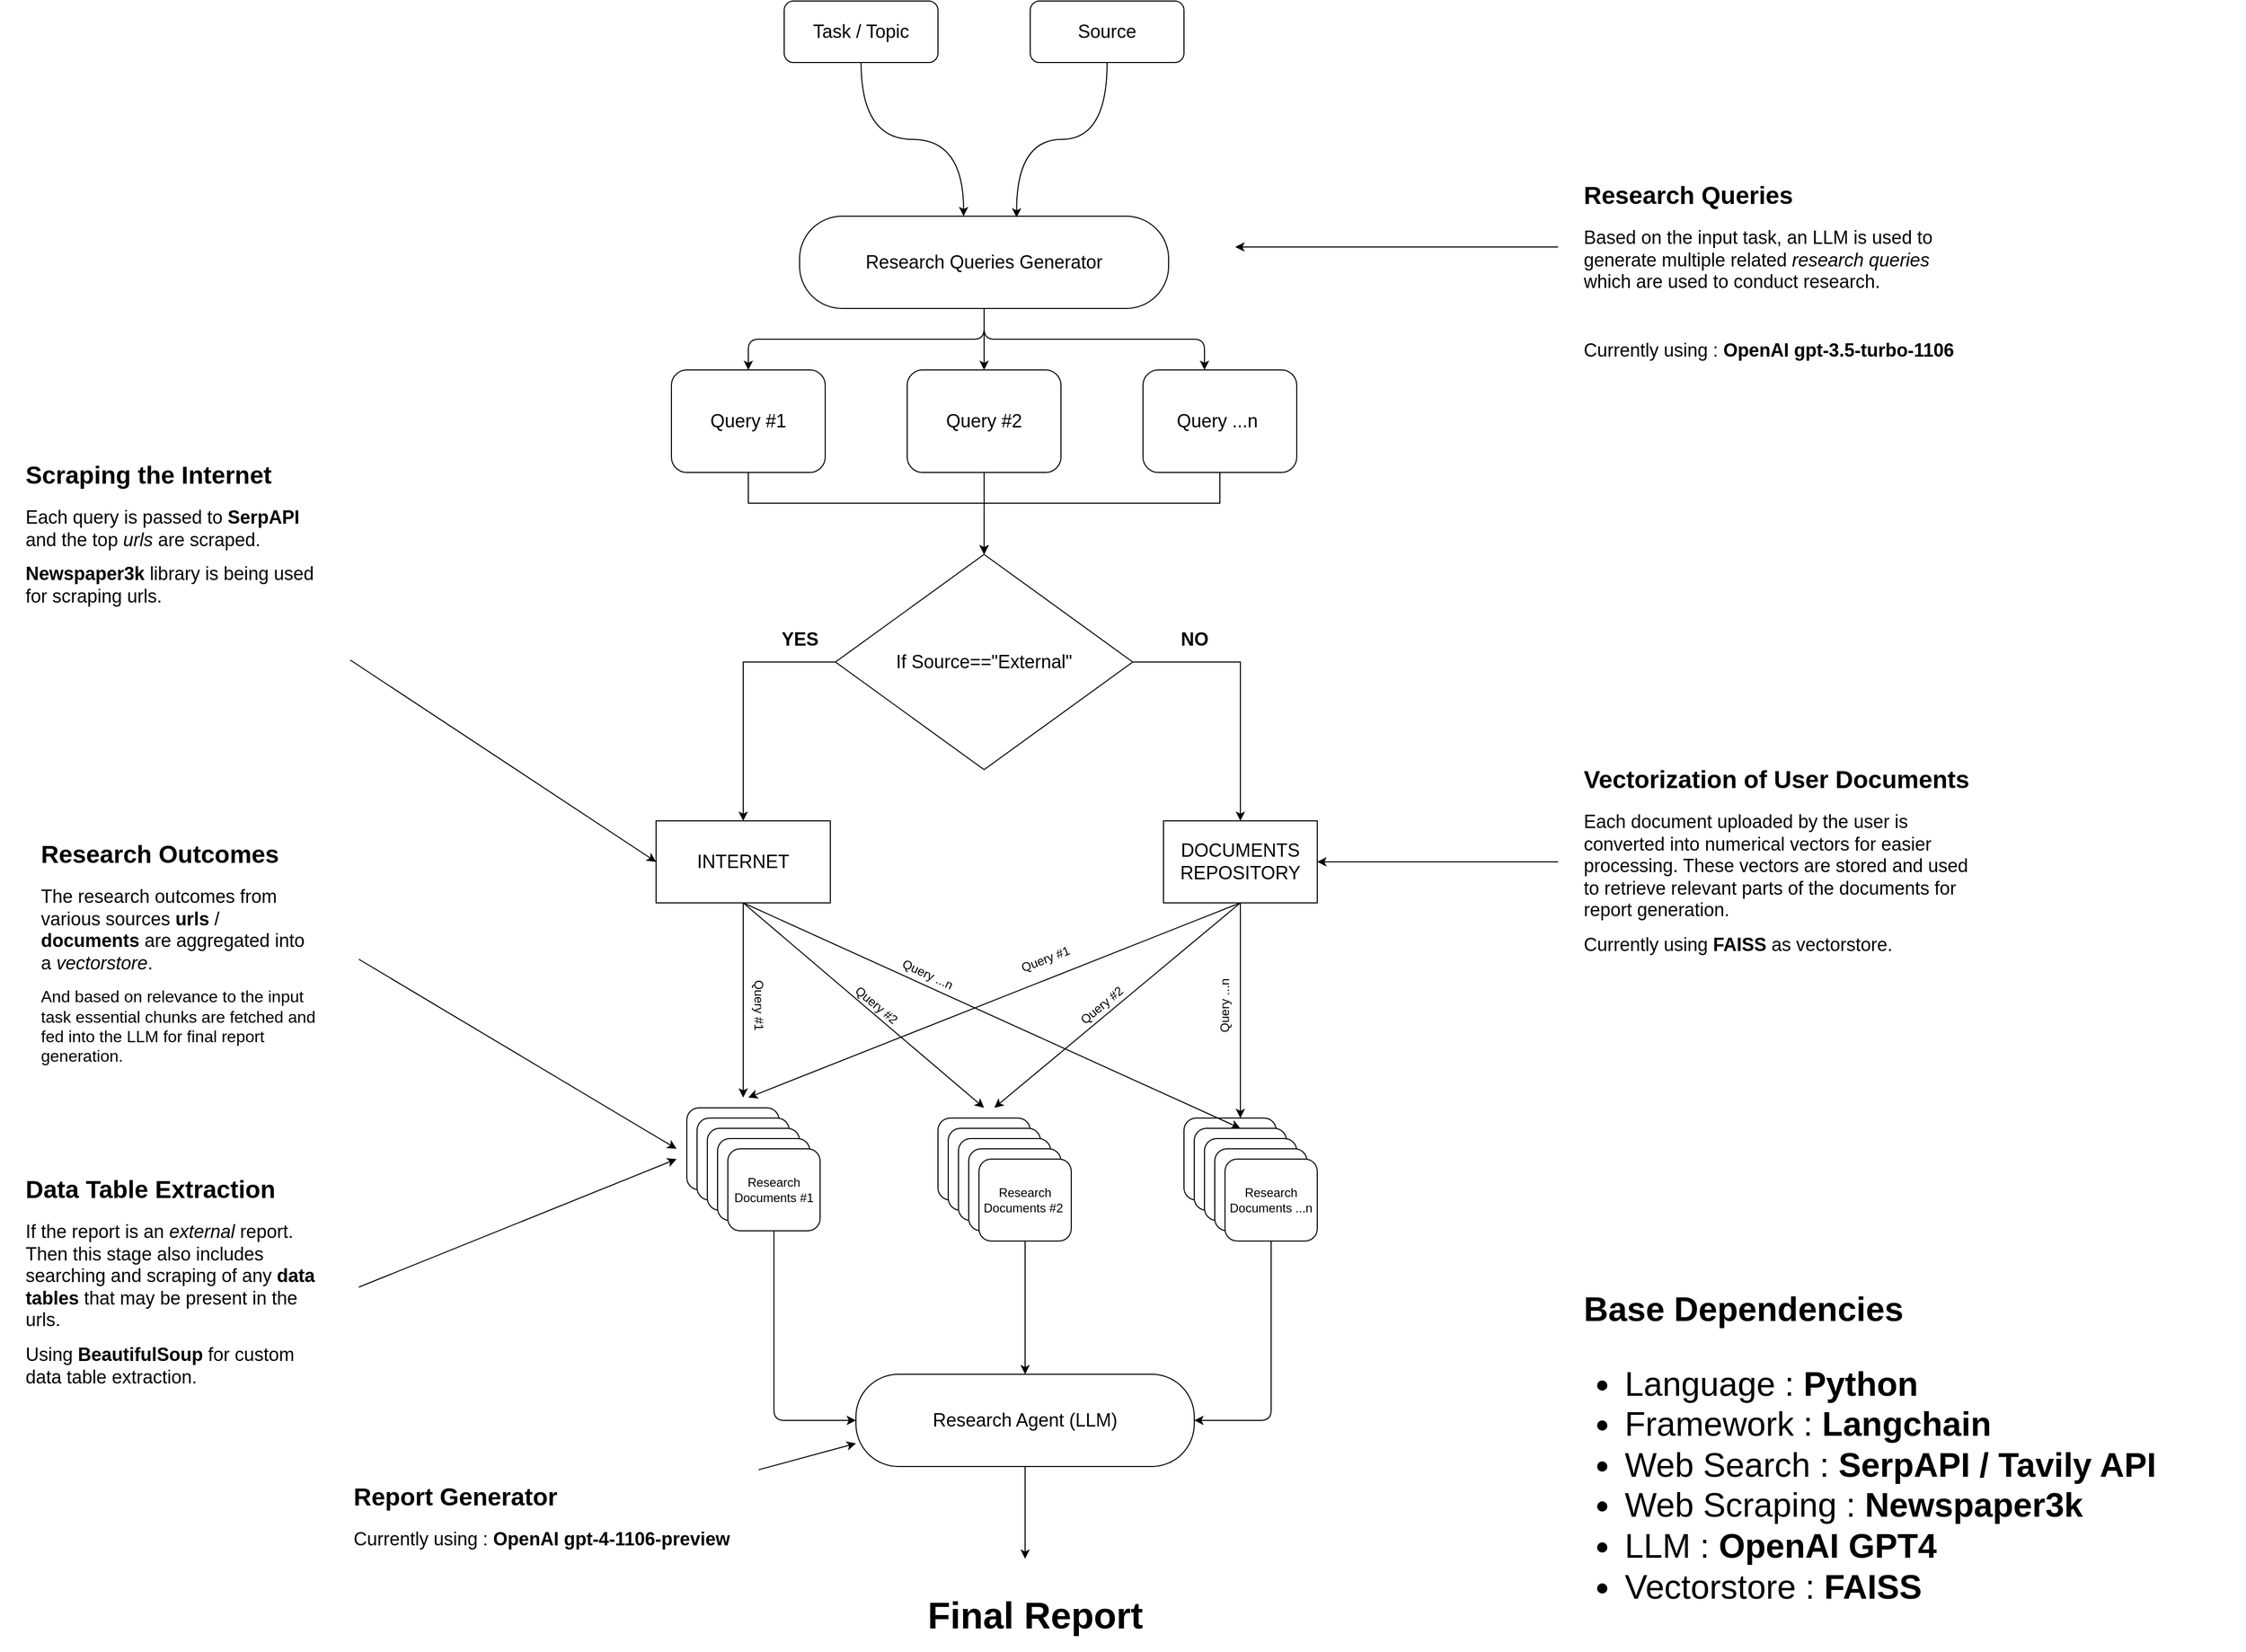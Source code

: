 <mxfile version="24.0.1" type="device">
  <diagram name="Page-1" id="hvAmPYKnctJs__Q6j3h9">
    <mxGraphModel dx="1800" dy="1662" grid="1" gridSize="10" guides="1" tooltips="1" connect="1" arrows="1" fold="1" page="1" pageScale="1" pageWidth="1000" pageHeight="1200" background="#FFFFFF" math="0" shadow="0">
      <root>
        <mxCell id="0" />
        <mxCell id="1" parent="0" />
        <mxCell id="79bZvjMdwzhUgqt72546-34" value="" style="edgeStyle=orthogonalEdgeStyle;rounded=1;orthogonalLoop=1;jettySize=auto;html=1;curved=1;" edge="1" parent="1" source="Ap7LF9hm4Bev1nf1LY7q-2" target="79bZvjMdwzhUgqt72546-1">
          <mxGeometry relative="1" as="geometry">
            <Array as="points">
              <mxPoint x="370" y="-665" />
              <mxPoint x="470" y="-665" />
            </Array>
          </mxGeometry>
        </mxCell>
        <mxCell id="Ap7LF9hm4Bev1nf1LY7q-2" value="&lt;font style=&quot;font-size: 18px;&quot;&gt;Task / Topic&lt;/font&gt;" style="rounded=1;whiteSpace=wrap;html=1;" parent="1" vertex="1">
          <mxGeometry x="295" y="-800" width="150" height="60" as="geometry" />
        </mxCell>
        <mxCell id="79bZvjMdwzhUgqt72546-32" value="" style="edgeStyle=orthogonalEdgeStyle;rounded=1;orthogonalLoop=1;jettySize=auto;html=1;" edge="1" parent="1" source="79bZvjMdwzhUgqt72546-1" target="79bZvjMdwzhUgqt72546-3">
          <mxGeometry relative="1" as="geometry" />
        </mxCell>
        <mxCell id="79bZvjMdwzhUgqt72546-35" style="edgeStyle=orthogonalEdgeStyle;rounded=1;orthogonalLoop=1;jettySize=auto;html=1;exitX=0.5;exitY=1;exitDx=0;exitDy=0;entryX=0.5;entryY=0;entryDx=0;entryDy=0;" edge="1" parent="1" source="79bZvjMdwzhUgqt72546-1" target="79bZvjMdwzhUgqt72546-2">
          <mxGeometry relative="1" as="geometry" />
        </mxCell>
        <mxCell id="79bZvjMdwzhUgqt72546-1" value="&lt;span style=&quot;font-size: 18px;&quot;&gt;Research Queries Generator&lt;/span&gt;" style="rounded=1;whiteSpace=wrap;html=1;arcSize=46;" vertex="1" parent="1">
          <mxGeometry x="310" y="-590" width="360" height="90" as="geometry" />
        </mxCell>
        <mxCell id="79bZvjMdwzhUgqt72546-67" style="edgeStyle=orthogonalEdgeStyle;rounded=0;orthogonalLoop=1;jettySize=auto;html=1;entryX=0.5;entryY=0;entryDx=0;entryDy=0;" edge="1" parent="1" source="79bZvjMdwzhUgqt72546-2" target="79bZvjMdwzhUgqt72546-55">
          <mxGeometry relative="1" as="geometry">
            <Array as="points">
              <mxPoint x="260" y="-310" />
              <mxPoint x="490" y="-310" />
            </Array>
          </mxGeometry>
        </mxCell>
        <mxCell id="79bZvjMdwzhUgqt72546-2" value="&lt;font style=&quot;font-size: 18px;&quot;&gt;Query #1&lt;/font&gt;" style="rounded=1;whiteSpace=wrap;html=1;" vertex="1" parent="1">
          <mxGeometry x="185" y="-440" width="150" height="100" as="geometry" />
        </mxCell>
        <mxCell id="79bZvjMdwzhUgqt72546-65" style="edgeStyle=orthogonalEdgeStyle;rounded=0;orthogonalLoop=1;jettySize=auto;html=1;exitX=0.5;exitY=1;exitDx=0;exitDy=0;entryX=0.5;entryY=0;entryDx=0;entryDy=0;" edge="1" parent="1" source="79bZvjMdwzhUgqt72546-3" target="79bZvjMdwzhUgqt72546-55">
          <mxGeometry relative="1" as="geometry" />
        </mxCell>
        <mxCell id="79bZvjMdwzhUgqt72546-3" value="&lt;span style=&quot;font-size: 18px;&quot;&gt;Query #2&lt;/span&gt;" style="rounded=1;whiteSpace=wrap;html=1;" vertex="1" parent="1">
          <mxGeometry x="415" y="-440" width="150" height="100" as="geometry" />
        </mxCell>
        <mxCell id="79bZvjMdwzhUgqt72546-66" style="edgeStyle=orthogonalEdgeStyle;rounded=0;orthogonalLoop=1;jettySize=auto;html=1;" edge="1" parent="1" source="79bZvjMdwzhUgqt72546-4" target="79bZvjMdwzhUgqt72546-55">
          <mxGeometry relative="1" as="geometry">
            <Array as="points">
              <mxPoint x="720" y="-310" />
              <mxPoint x="490" y="-310" />
            </Array>
          </mxGeometry>
        </mxCell>
        <mxCell id="79bZvjMdwzhUgqt72546-4" value="&lt;span style=&quot;font-size: 18px;&quot;&gt;Query ...n&amp;nbsp;&lt;/span&gt;" style="rounded=1;whiteSpace=wrap;html=1;" vertex="1" parent="1">
          <mxGeometry x="645" y="-440" width="150" height="100" as="geometry" />
        </mxCell>
        <mxCell id="79bZvjMdwzhUgqt72546-5" value="" style="rounded=1;whiteSpace=wrap;html=1;" vertex="1" parent="1">
          <mxGeometry x="200" y="280" width="90" height="80" as="geometry" />
        </mxCell>
        <mxCell id="79bZvjMdwzhUgqt72546-6" value="" style="rounded=1;whiteSpace=wrap;html=1;" vertex="1" parent="1">
          <mxGeometry x="210" y="290" width="90" height="80" as="geometry" />
        </mxCell>
        <mxCell id="79bZvjMdwzhUgqt72546-7" value="" style="rounded=1;whiteSpace=wrap;html=1;" vertex="1" parent="1">
          <mxGeometry x="220" y="300" width="90" height="80" as="geometry" />
        </mxCell>
        <mxCell id="79bZvjMdwzhUgqt72546-8" value="" style="rounded=1;whiteSpace=wrap;html=1;" vertex="1" parent="1">
          <mxGeometry x="230" y="310" width="90" height="80" as="geometry" />
        </mxCell>
        <mxCell id="79bZvjMdwzhUgqt72546-42" style="edgeStyle=orthogonalEdgeStyle;rounded=1;orthogonalLoop=1;jettySize=auto;html=1;entryX=1;entryY=0.5;entryDx=0;entryDy=0;" edge="1" parent="1" source="79bZvjMdwzhUgqt72546-9" target="79bZvjMdwzhUgqt72546-23">
          <mxGeometry relative="1" as="geometry">
            <Array as="points">
              <mxPoint x="285" y="585" />
            </Array>
          </mxGeometry>
        </mxCell>
        <mxCell id="79bZvjMdwzhUgqt72546-9" value="Research Documents #1" style="rounded=1;whiteSpace=wrap;html=1;" vertex="1" parent="1">
          <mxGeometry x="240" y="320" width="90" height="80" as="geometry" />
        </mxCell>
        <mxCell id="79bZvjMdwzhUgqt72546-10" value="" style="rounded=1;whiteSpace=wrap;html=1;" vertex="1" parent="1">
          <mxGeometry x="445" y="290" width="90" height="80" as="geometry" />
        </mxCell>
        <mxCell id="79bZvjMdwzhUgqt72546-11" value="" style="rounded=1;whiteSpace=wrap;html=1;" vertex="1" parent="1">
          <mxGeometry x="455" y="300" width="90" height="80" as="geometry" />
        </mxCell>
        <mxCell id="79bZvjMdwzhUgqt72546-15" value="" style="rounded=1;whiteSpace=wrap;html=1;" vertex="1" parent="1">
          <mxGeometry x="465" y="310" width="90" height="80" as="geometry" />
        </mxCell>
        <mxCell id="79bZvjMdwzhUgqt72546-16" value="" style="rounded=1;whiteSpace=wrap;html=1;" vertex="1" parent="1">
          <mxGeometry x="475" y="320" width="90" height="80" as="geometry" />
        </mxCell>
        <mxCell id="79bZvjMdwzhUgqt72546-26" style="edgeStyle=orthogonalEdgeStyle;rounded=1;orthogonalLoop=1;jettySize=auto;html=1;" edge="1" parent="1" source="79bZvjMdwzhUgqt72546-17" target="79bZvjMdwzhUgqt72546-23">
          <mxGeometry relative="1" as="geometry">
            <Array as="points">
              <mxPoint x="525" y="620" />
              <mxPoint x="525" y="620" />
            </Array>
          </mxGeometry>
        </mxCell>
        <mxCell id="79bZvjMdwzhUgqt72546-17" value="Research Documents #2&amp;nbsp;" style="rounded=1;whiteSpace=wrap;html=1;" vertex="1" parent="1">
          <mxGeometry x="485" y="330" width="90" height="80" as="geometry" />
        </mxCell>
        <mxCell id="79bZvjMdwzhUgqt72546-18" value="" style="rounded=1;whiteSpace=wrap;html=1;" vertex="1" parent="1">
          <mxGeometry x="685" y="290" width="90" height="80" as="geometry" />
        </mxCell>
        <mxCell id="79bZvjMdwzhUgqt72546-19" value="" style="rounded=1;whiteSpace=wrap;html=1;" vertex="1" parent="1">
          <mxGeometry x="695" y="300" width="90" height="80" as="geometry" />
        </mxCell>
        <mxCell id="79bZvjMdwzhUgqt72546-20" value="" style="rounded=1;whiteSpace=wrap;html=1;" vertex="1" parent="1">
          <mxGeometry x="705" y="310" width="90" height="80" as="geometry" />
        </mxCell>
        <mxCell id="79bZvjMdwzhUgqt72546-21" value="" style="rounded=1;whiteSpace=wrap;html=1;" vertex="1" parent="1">
          <mxGeometry x="715" y="320" width="90" height="80" as="geometry" />
        </mxCell>
        <mxCell id="79bZvjMdwzhUgqt72546-43" style="edgeStyle=orthogonalEdgeStyle;rounded=1;orthogonalLoop=1;jettySize=auto;html=1;entryX=0;entryY=0.5;entryDx=0;entryDy=0;" edge="1" parent="1" source="79bZvjMdwzhUgqt72546-22" target="79bZvjMdwzhUgqt72546-23">
          <mxGeometry relative="1" as="geometry">
            <Array as="points">
              <mxPoint x="770" y="585" />
            </Array>
          </mxGeometry>
        </mxCell>
        <mxCell id="79bZvjMdwzhUgqt72546-22" value="Research Documents ...n" style="rounded=1;whiteSpace=wrap;html=1;" vertex="1" parent="1">
          <mxGeometry x="725" y="330" width="90" height="80" as="geometry" />
        </mxCell>
        <mxCell id="79bZvjMdwzhUgqt72546-45" style="edgeStyle=orthogonalEdgeStyle;rounded=1;orthogonalLoop=1;jettySize=auto;html=1;exitX=0.5;exitY=0;exitDx=0;exitDy=0;" edge="1" parent="1" source="79bZvjMdwzhUgqt72546-23">
          <mxGeometry relative="1" as="geometry">
            <mxPoint x="530" y="720" as="targetPoint" />
          </mxGeometry>
        </mxCell>
        <mxCell id="79bZvjMdwzhUgqt72546-23" value="&lt;span style=&quot;font-size: 18px;&quot;&gt;Research Agent (LLM)&lt;/span&gt;" style="rounded=1;whiteSpace=wrap;html=1;arcSize=46;direction=west;" vertex="1" parent="1">
          <mxGeometry x="365" y="540" width="330" height="90" as="geometry" />
        </mxCell>
        <mxCell id="79bZvjMdwzhUgqt72546-36" style="edgeStyle=orthogonalEdgeStyle;rounded=1;orthogonalLoop=1;jettySize=auto;html=1;exitX=0.5;exitY=1;exitDx=0;exitDy=0;entryX=0.4;entryY=0;entryDx=0;entryDy=0;entryPerimeter=0;" edge="1" parent="1" source="79bZvjMdwzhUgqt72546-1" target="79bZvjMdwzhUgqt72546-4">
          <mxGeometry relative="1" as="geometry" />
        </mxCell>
        <mxCell id="79bZvjMdwzhUgqt72546-121" style="rounded=0;orthogonalLoop=1;jettySize=auto;html=1;exitX=1;exitY=0.5;exitDx=0;exitDy=0;" edge="1" parent="1" source="79bZvjMdwzhUgqt72546-37">
          <mxGeometry relative="1" as="geometry">
            <mxPoint x="190" y="320" as="targetPoint" />
          </mxGeometry>
        </mxCell>
        <mxCell id="79bZvjMdwzhUgqt72546-37" value="&lt;h1&gt;&lt;font style=&quot;font-size: 24px;&quot;&gt;Research Outcomes&lt;/font&gt;&lt;/h1&gt;&lt;p&gt;&lt;font style=&quot;font-size: 18px;&quot;&gt;The research outcomes from various sources &lt;b style=&quot;&quot;&gt;urls&lt;/b&gt; / &lt;b style=&quot;&quot;&gt;documents&lt;/b&gt; are aggregated into a &lt;i style=&quot;&quot;&gt;vectorstore&lt;/i&gt;.&lt;/font&gt;&lt;/p&gt;&lt;p&gt;&lt;font size=&quot;3&quot;&gt;And based on relevance to the input task essential chunks are fetched and fed into the LLM for final report generation.&lt;/font&gt;&lt;/p&gt;&lt;p&gt;&lt;font size=&quot;3&quot;&gt;&lt;br&gt;&lt;/font&gt;&lt;/p&gt;&lt;p&gt;&lt;font size=&quot;3&quot;&gt;&lt;br&gt;&lt;/font&gt;&lt;/p&gt;" style="text;html=1;spacing=25;spacingTop=-20;whiteSpace=wrap;overflow=hidden;rounded=0;fillColor=default;spacingLeft=15;spacingBottom=15;spacingRight=15;" vertex="1" parent="1">
          <mxGeometry x="-470" y="-7.5" width="350" height="285" as="geometry" />
        </mxCell>
        <mxCell id="79bZvjMdwzhUgqt72546-44" value="&lt;b&gt;&lt;font style=&quot;font-size: 36px;&quot;&gt;Final Report&lt;/font&gt;&lt;/b&gt;" style="text;html=1;align=center;verticalAlign=middle;whiteSpace=wrap;rounded=1;fillColor=default;" vertex="1" parent="1">
          <mxGeometry x="400" y="740" width="280" height="70" as="geometry" />
        </mxCell>
        <mxCell id="79bZvjMdwzhUgqt72546-51" style="edgeStyle=orthogonalEdgeStyle;rounded=1;orthogonalLoop=1;jettySize=auto;html=1;" edge="1" parent="1" source="79bZvjMdwzhUgqt72546-46">
          <mxGeometry relative="1" as="geometry">
            <mxPoint x="735" y="-560" as="targetPoint" />
            <Array as="points">
              <mxPoint x="795" y="-560" />
              <mxPoint x="795" y="-560" />
            </Array>
          </mxGeometry>
        </mxCell>
        <mxCell id="79bZvjMdwzhUgqt72546-46" value="&lt;h1&gt;Research Queries&lt;/h1&gt;&lt;p&gt;&lt;span style=&quot;font-size: 18px;&quot;&gt;Based on the input task, an LLM is used to generate multiple related &lt;i&gt;research queries &lt;/i&gt;which are used to conduct research.&lt;/span&gt;&lt;/p&gt;&lt;p&gt;&lt;span style=&quot;font-size: 18px;&quot;&gt;&lt;br&gt;&lt;/span&gt;&lt;/p&gt;&lt;p&gt;&lt;span style=&quot;font-size: 18px;&quot;&gt;Currently using : &lt;b&gt;OpenAI&amp;nbsp;&lt;/b&gt;&lt;/span&gt;&lt;span style=&quot;background-color: initial; font-size: 18px;&quot;&gt;&lt;b&gt;gpt-3.5-turbo-1106&lt;/b&gt;&lt;/span&gt;&lt;/p&gt;&lt;p&gt;&lt;br&gt;&lt;/p&gt;" style="text;html=1;spacing=25;spacingTop=-20;whiteSpace=wrap;overflow=hidden;rounded=0;fillColor=default;" vertex="1" parent="1">
          <mxGeometry x="1050" y="-650" width="430" height="230" as="geometry" />
        </mxCell>
        <mxCell id="79bZvjMdwzhUgqt72546-52" value="&lt;font style=&quot;font-size: 18px;&quot;&gt;Source&lt;/font&gt;" style="rounded=1;whiteSpace=wrap;html=1;" vertex="1" parent="1">
          <mxGeometry x="535" y="-800" width="150" height="60" as="geometry" />
        </mxCell>
        <mxCell id="79bZvjMdwzhUgqt72546-57" value="" style="edgeStyle=orthogonalEdgeStyle;rounded=0;orthogonalLoop=1;jettySize=auto;html=1;" edge="1" parent="1" source="79bZvjMdwzhUgqt72546-55" target="79bZvjMdwzhUgqt72546-56">
          <mxGeometry relative="1" as="geometry" />
        </mxCell>
        <mxCell id="79bZvjMdwzhUgqt72546-58" style="edgeStyle=orthogonalEdgeStyle;rounded=0;orthogonalLoop=1;jettySize=auto;html=1;entryX=0.5;entryY=0;entryDx=0;entryDy=0;" edge="1" parent="1" source="79bZvjMdwzhUgqt72546-55" target="79bZvjMdwzhUgqt72546-59">
          <mxGeometry relative="1" as="geometry">
            <mxPoint x="750.0" y="-20" as="targetPoint" />
          </mxGeometry>
        </mxCell>
        <mxCell id="79bZvjMdwzhUgqt72546-55" value="&lt;font style=&quot;font-size: 18px;&quot;&gt;If Source==&quot;External&quot;&lt;/font&gt;" style="rhombus;whiteSpace=wrap;html=1;" vertex="1" parent="1">
          <mxGeometry x="345" y="-260" width="290" height="210" as="geometry" />
        </mxCell>
        <mxCell id="79bZvjMdwzhUgqt72546-71" style="edgeStyle=orthogonalEdgeStyle;rounded=0;orthogonalLoop=1;jettySize=auto;html=1;" edge="1" parent="1" source="79bZvjMdwzhUgqt72546-56">
          <mxGeometry relative="1" as="geometry">
            <mxPoint x="255" y="270" as="targetPoint" />
            <Array as="points">
              <mxPoint x="255" y="230" />
              <mxPoint x="255" y="230" />
            </Array>
          </mxGeometry>
        </mxCell>
        <mxCell id="79bZvjMdwzhUgqt72546-92" style="rounded=0;orthogonalLoop=1;jettySize=auto;html=1;exitX=0.5;exitY=1;exitDx=0;exitDy=0;" edge="1" parent="1" source="79bZvjMdwzhUgqt72546-56">
          <mxGeometry relative="1" as="geometry">
            <mxPoint x="490" y="280" as="targetPoint" />
          </mxGeometry>
        </mxCell>
        <mxCell id="79bZvjMdwzhUgqt72546-93" style="rounded=0;orthogonalLoop=1;jettySize=auto;html=1;exitX=0.5;exitY=1;exitDx=0;exitDy=0;entryX=0.5;entryY=0;entryDx=0;entryDy=0;" edge="1" parent="1" source="79bZvjMdwzhUgqt72546-56" target="79bZvjMdwzhUgqt72546-19">
          <mxGeometry relative="1" as="geometry" />
        </mxCell>
        <mxCell id="79bZvjMdwzhUgqt72546-56" value="&lt;font style=&quot;font-size: 18px;&quot;&gt;INTERNET&lt;/font&gt;" style="whiteSpace=wrap;html=1;" vertex="1" parent="1">
          <mxGeometry x="170" width="170" height="80" as="geometry" />
        </mxCell>
        <mxCell id="79bZvjMdwzhUgqt72546-80" style="edgeStyle=orthogonalEdgeStyle;rounded=0;orthogonalLoop=1;jettySize=auto;html=1;exitX=0.5;exitY=1;exitDx=0;exitDy=0;" edge="1" parent="1" source="79bZvjMdwzhUgqt72546-59">
          <mxGeometry relative="1" as="geometry">
            <mxPoint x="740" y="290" as="targetPoint" />
          </mxGeometry>
        </mxCell>
        <mxCell id="79bZvjMdwzhUgqt72546-94" style="rounded=0;orthogonalLoop=1;jettySize=auto;html=1;exitX=0.5;exitY=1;exitDx=0;exitDy=0;" edge="1" parent="1" source="79bZvjMdwzhUgqt72546-59">
          <mxGeometry relative="1" as="geometry">
            <mxPoint x="260" y="270" as="targetPoint" />
          </mxGeometry>
        </mxCell>
        <mxCell id="79bZvjMdwzhUgqt72546-95" style="rounded=0;orthogonalLoop=1;jettySize=auto;html=1;exitX=0.5;exitY=1;exitDx=0;exitDy=0;" edge="1" parent="1" source="79bZvjMdwzhUgqt72546-59">
          <mxGeometry relative="1" as="geometry">
            <mxPoint x="500" y="280" as="targetPoint" />
          </mxGeometry>
        </mxCell>
        <mxCell id="79bZvjMdwzhUgqt72546-59" value="&lt;font style=&quot;font-size: 18px;&quot;&gt;DOCUMENTS REPOSITORY&lt;/font&gt;" style="whiteSpace=wrap;html=1;" vertex="1" parent="1">
          <mxGeometry x="665" width="150" height="80" as="geometry" />
        </mxCell>
        <mxCell id="79bZvjMdwzhUgqt72546-60" style="edgeStyle=orthogonalEdgeStyle;rounded=0;orthogonalLoop=1;jettySize=auto;html=1;entryX=0.588;entryY=0.013;entryDx=0;entryDy=0;entryPerimeter=0;curved=1;" edge="1" parent="1" source="79bZvjMdwzhUgqt72546-52" target="79bZvjMdwzhUgqt72546-1">
          <mxGeometry relative="1" as="geometry" />
        </mxCell>
        <mxCell id="79bZvjMdwzhUgqt72546-68" value="&lt;font style=&quot;font-size: 18px;&quot;&gt;&lt;b&gt;YES&lt;/b&gt;&lt;/font&gt;" style="text;html=1;align=center;verticalAlign=middle;resizable=0;points=[];autosize=1;strokeColor=none;fillColor=none;" vertex="1" parent="1">
          <mxGeometry x="280" y="-197" width="60" height="40" as="geometry" />
        </mxCell>
        <mxCell id="79bZvjMdwzhUgqt72546-69" value="&lt;font style=&quot;font-size: 18px;&quot;&gt;&lt;b&gt;NO&lt;/b&gt;&lt;/font&gt;" style="text;html=1;align=center;verticalAlign=middle;resizable=0;points=[];autosize=1;strokeColor=none;fillColor=none;" vertex="1" parent="1">
          <mxGeometry x="670" y="-197" width="50" height="40" as="geometry" />
        </mxCell>
        <mxCell id="79bZvjMdwzhUgqt72546-98" value="Query #1" style="text;html=1;align=center;verticalAlign=middle;whiteSpace=wrap;rounded=0;rotation=90;" vertex="1" parent="1">
          <mxGeometry x="240" y="165" width="60" height="30" as="geometry" />
        </mxCell>
        <mxCell id="79bZvjMdwzhUgqt72546-100" value="Query #2" style="text;html=1;align=center;verticalAlign=middle;whiteSpace=wrap;rounded=0;rotation=40;" vertex="1" parent="1">
          <mxGeometry x="355" y="165" width="60" height="30" as="geometry" />
        </mxCell>
        <mxCell id="79bZvjMdwzhUgqt72546-101" value="Query ...n" style="text;html=1;align=center;verticalAlign=middle;whiteSpace=wrap;rounded=0;rotation=25;" vertex="1" parent="1">
          <mxGeometry x="405" y="135" width="60" height="30" as="geometry" />
        </mxCell>
        <mxCell id="79bZvjMdwzhUgqt72546-102" value="Query #1" style="text;html=1;align=center;verticalAlign=middle;whiteSpace=wrap;rounded=0;rotation=-21;" vertex="1" parent="1">
          <mxGeometry x="520" y="120" width="60" height="30" as="geometry" />
        </mxCell>
        <mxCell id="79bZvjMdwzhUgqt72546-103" value="Query #2" style="text;html=1;align=center;verticalAlign=middle;whiteSpace=wrap;rounded=0;rotation=-40;" vertex="1" parent="1">
          <mxGeometry x="575" y="165" width="60" height="30" as="geometry" />
        </mxCell>
        <mxCell id="79bZvjMdwzhUgqt72546-104" value="Query ...n" style="text;html=1;align=center;verticalAlign=middle;whiteSpace=wrap;rounded=0;rotation=-90;" vertex="1" parent="1">
          <mxGeometry x="695" y="165" width="60" height="30" as="geometry" />
        </mxCell>
        <mxCell id="79bZvjMdwzhUgqt72546-107" style="rounded=0;orthogonalLoop=1;jettySize=auto;html=1;entryX=0;entryY=0.5;entryDx=0;entryDy=0;" edge="1" parent="1" source="79bZvjMdwzhUgqt72546-106" target="79bZvjMdwzhUgqt72546-56">
          <mxGeometry relative="1" as="geometry" />
        </mxCell>
        <mxCell id="79bZvjMdwzhUgqt72546-106" value="&lt;h1&gt;&lt;font style=&quot;font-size: 24px;&quot;&gt;Scraping the Internet&lt;/font&gt;&lt;/h1&gt;&lt;div&gt;&lt;font style=&quot;font-size: 18px;&quot;&gt;Each query is passed to &lt;b&gt;SerpAPI&lt;/b&gt; and the top &lt;i&gt;urls &lt;/i&gt;are scraped.&lt;/font&gt;&lt;/div&gt;&lt;p&gt;&lt;font style=&quot;font-size: 18px;&quot;&gt;&lt;b&gt;Newspaper3k &lt;/b&gt;library is being used for scraping urls.&lt;/font&gt;&lt;/p&gt;" style="text;html=1;spacing=25;spacingTop=-20;whiteSpace=wrap;overflow=hidden;rounded=0;fillColor=default;" vertex="1" parent="1">
          <mxGeometry x="-470" y="-377" width="350" height="220" as="geometry" />
        </mxCell>
        <mxCell id="79bZvjMdwzhUgqt72546-109" style="rounded=0;orthogonalLoop=1;jettySize=auto;html=1;entryX=1;entryY=0.25;entryDx=0;entryDy=0;" edge="1" parent="1" source="79bZvjMdwzhUgqt72546-108" target="79bZvjMdwzhUgqt72546-23">
          <mxGeometry relative="1" as="geometry">
            <mxPoint x="700" y="600" as="targetPoint" />
          </mxGeometry>
        </mxCell>
        <mxCell id="79bZvjMdwzhUgqt72546-108" value="&lt;h1&gt;&lt;font style=&quot;font-size: 24px;&quot;&gt;Report Generator&lt;/font&gt;&lt;/h1&gt;&lt;p&gt;&lt;span style=&quot;font-size: 18px;&quot;&gt;Currently using :&amp;nbsp;&lt;b&gt;OpenAI&amp;nbsp;&lt;/b&gt;&lt;/span&gt;&lt;span style=&quot;background-color: initial; font-size: 18px;&quot;&gt;&lt;b&gt;gpt-4-1106-preview&lt;/b&gt;&lt;/span&gt;&lt;/p&gt;&lt;p&gt;&lt;br&gt;&lt;/p&gt;" style="text;html=1;spacing=25;spacingTop=-20;whiteSpace=wrap;overflow=hidden;rounded=0;fillColor=default;" vertex="1" parent="1">
          <mxGeometry x="-150" y="620" width="420" height="140" as="geometry" />
        </mxCell>
        <mxCell id="79bZvjMdwzhUgqt72546-112" style="rounded=0;orthogonalLoop=1;jettySize=auto;html=1;entryX=1;entryY=0.5;entryDx=0;entryDy=0;exitX=0;exitY=0.5;exitDx=0;exitDy=0;" edge="1" parent="1" source="79bZvjMdwzhUgqt72546-111" target="79bZvjMdwzhUgqt72546-59">
          <mxGeometry relative="1" as="geometry" />
        </mxCell>
        <mxCell id="79bZvjMdwzhUgqt72546-111" value="&lt;h1&gt;Vectorization of User Documents&lt;/h1&gt;&lt;p&gt;&lt;font style=&quot;font-size: 18px;&quot;&gt;Each document uploaded by the user is converted into numerical vectors for easier processing. These vectors are stored and used to retrieve relevant parts of the documents for report generation.&lt;/font&gt;&lt;/p&gt;&lt;p&gt;&lt;font style=&quot;font-size: 18px;&quot;&gt;Currently using &lt;b&gt;FAISS&lt;/b&gt; as vectorstore.&lt;/font&gt;&lt;/p&gt;&lt;p&gt;&lt;font style=&quot;font-size: 18px;&quot;&gt;&lt;br&gt;&lt;/font&gt;&lt;/p&gt;" style="text;html=1;spacing=25;spacingTop=-20;whiteSpace=wrap;overflow=hidden;rounded=0;fillColor=default;" vertex="1" parent="1">
          <mxGeometry x="1050" y="-80" width="440" height="240" as="geometry" />
        </mxCell>
        <mxCell id="79bZvjMdwzhUgqt72546-114" value="&lt;h1 style=&quot;font-size: 33px;&quot;&gt;&lt;font style=&quot;font-size: 33px;&quot;&gt;Base Dependencies&lt;/font&gt;&lt;/h1&gt;&lt;div style=&quot;font-size: 33px;&quot;&gt;&lt;ul&gt;&lt;li&gt;&lt;font style=&quot;font-size: 33px;&quot;&gt;Language : &lt;b&gt;Python&lt;/b&gt;&lt;/font&gt;&lt;/li&gt;&lt;li&gt;&lt;font style=&quot;font-size: 33px;&quot;&gt;Framework : &lt;b&gt;Langchain&lt;/b&gt;&lt;/font&gt;&lt;/li&gt;&lt;li&gt;&lt;font style=&quot;font-size: 33px;&quot;&gt;Web Search : &lt;b&gt;SerpAPI / Tavily API&lt;/b&gt;&lt;/font&gt;&lt;/li&gt;&lt;li&gt;&lt;font style=&quot;font-size: 33px;&quot;&gt;Web Scraping : &lt;b&gt;Newspaper3k&lt;/b&gt;&lt;/font&gt;&lt;/li&gt;&lt;li&gt;&lt;font style=&quot;font-size: 33px;&quot;&gt;LLM : &lt;b&gt;OpenAI GPT4&lt;/b&gt;&lt;/font&gt;&lt;/li&gt;&lt;li&gt;&lt;font style=&quot;font-size: 33px;&quot;&gt;Vectorstore : &lt;b style=&quot;&quot;&gt;FAISS&lt;/b&gt;&lt;/font&gt;&lt;/li&gt;&lt;/ul&gt;&lt;/div&gt;&lt;div style=&quot;font-size: 33px;&quot;&gt;&lt;br&gt;&lt;/div&gt;" style="text;html=1;spacing=25;spacingTop=-20;whiteSpace=wrap;overflow=hidden;rounded=0;fillColor=default;" vertex="1" parent="1">
          <mxGeometry x="1050" y="425" width="670" height="380" as="geometry" />
        </mxCell>
        <mxCell id="79bZvjMdwzhUgqt72546-123" style="rounded=0;orthogonalLoop=1;jettySize=auto;html=1;exitX=1;exitY=0.5;exitDx=0;exitDy=0;" edge="1" parent="1" source="79bZvjMdwzhUgqt72546-120">
          <mxGeometry relative="1" as="geometry">
            <mxPoint x="190.0" y="330" as="targetPoint" />
          </mxGeometry>
        </mxCell>
        <mxCell id="79bZvjMdwzhUgqt72546-120" value="&lt;h1&gt;&lt;font style=&quot;font-size: 24px;&quot;&gt;Data Table Extraction&lt;/font&gt;&lt;/h1&gt;&lt;p&gt;&lt;font style=&quot;font-size: 18px;&quot;&gt;If the report is an&amp;nbsp;&lt;i style=&quot;&quot;&gt;external&amp;nbsp;&lt;/i&gt;report. Then this stage also includes searching and scraping of any&amp;nbsp;&lt;b style=&quot;&quot;&gt;data tables&lt;/b&gt;&amp;nbsp;that may be present in the urls.&lt;/font&gt;&lt;br&gt;&lt;/p&gt;&lt;p&gt;&lt;span style=&quot;font-size: 18px;&quot;&gt;Using&amp;nbsp;&lt;/span&gt;&lt;b style=&quot;background-color: initial; font-size: 18px;&quot;&gt;BeautifulSoup&lt;/b&gt;&lt;span style=&quot;background-color: initial; font-size: 18px;&quot;&gt;&lt;b&gt;&amp;nbsp;&lt;/b&gt;&lt;/span&gt;&lt;span style=&quot;background-color: initial; font-size: 18px;&quot;&gt;for custom data table extraction.&lt;/span&gt;&lt;/p&gt;&lt;p&gt;&lt;font style=&quot;font-size: 18px;&quot;&gt;&lt;/font&gt;&lt;/p&gt;&lt;p&gt;&lt;br&gt;&lt;/p&gt;" style="text;html=1;spacing=25;spacingTop=-20;whiteSpace=wrap;overflow=hidden;rounded=0;fillColor=default;" vertex="1" parent="1">
          <mxGeometry x="-470" y="320" width="350" height="270" as="geometry" />
        </mxCell>
      </root>
    </mxGraphModel>
  </diagram>
</mxfile>
